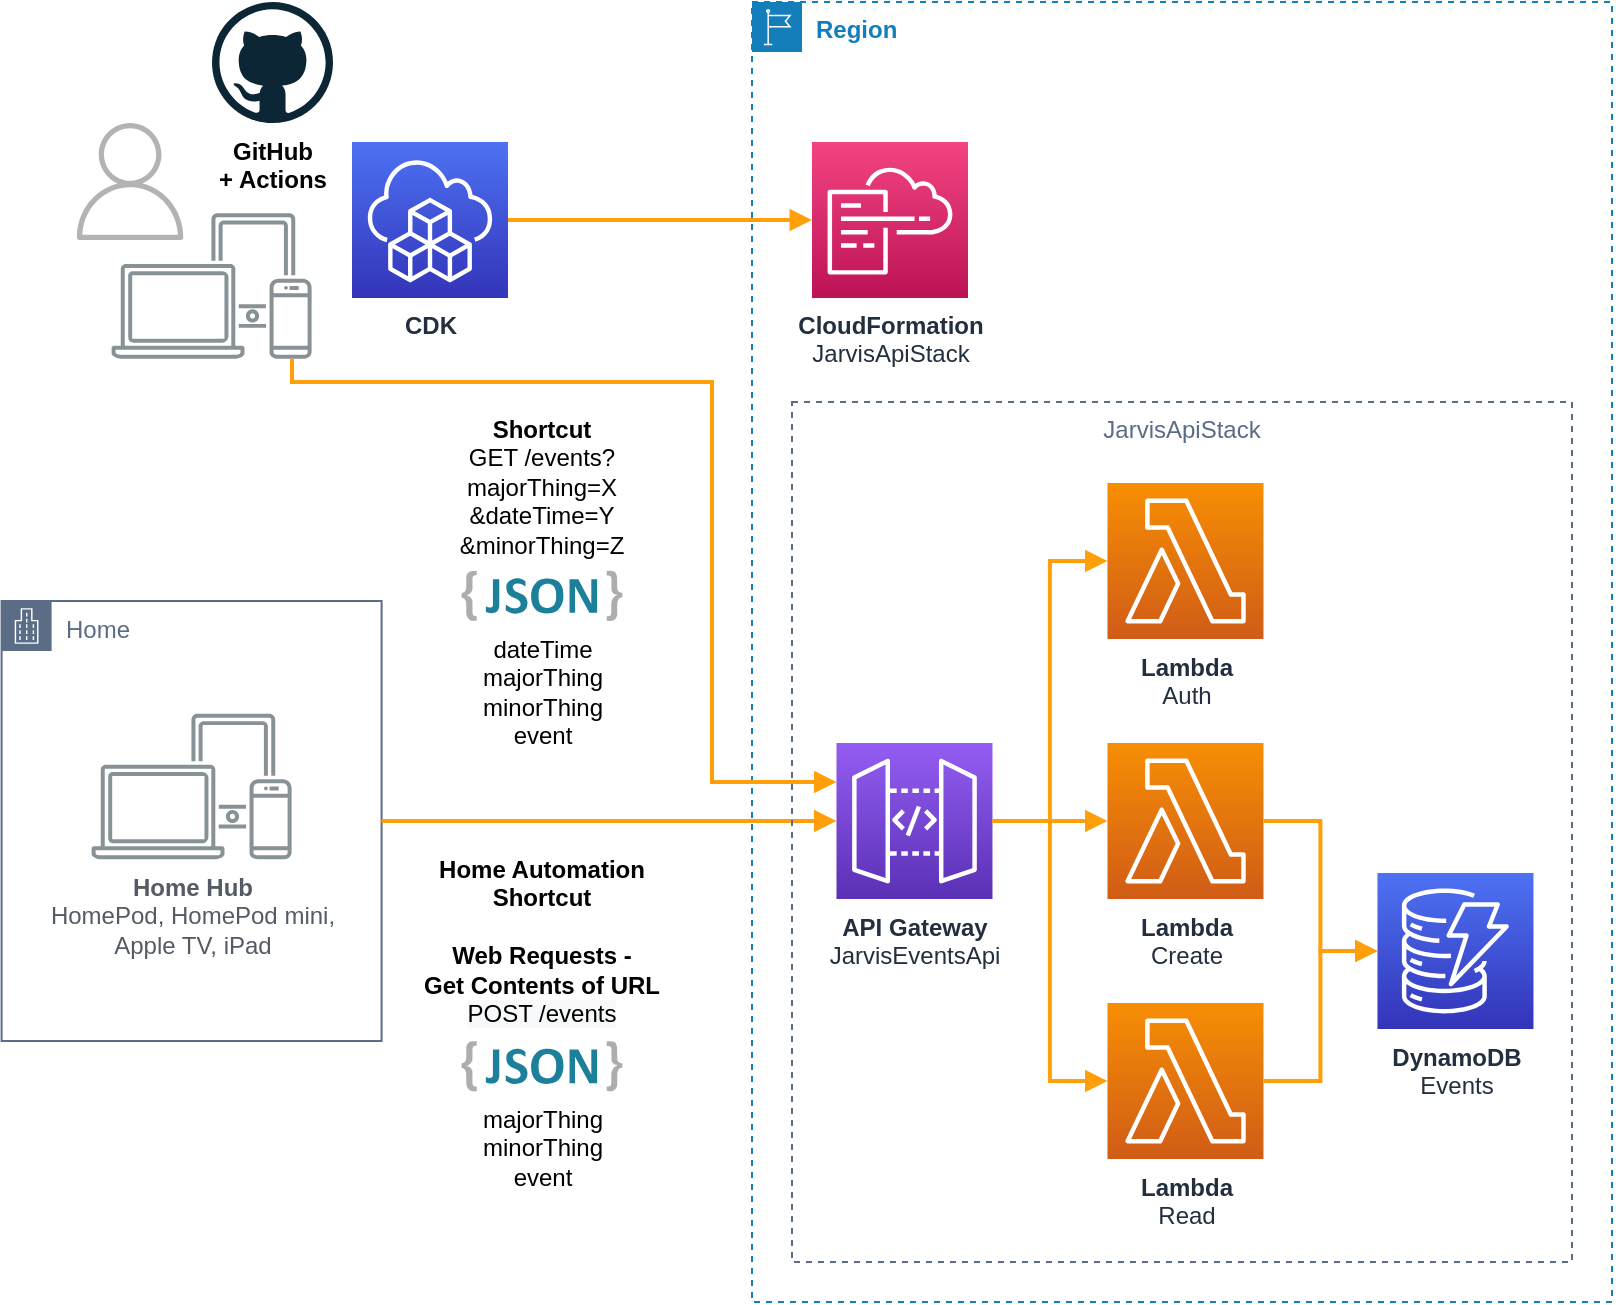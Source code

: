 <mxfile version="15.8.4" type="device"><diagram id="7KKgtuNoomuF8-GEewBv" name="Page-1"><mxGraphModel dx="1106" dy="822" grid="1" gridSize="10" guides="1" tooltips="1" connect="1" arrows="1" fold="1" page="1" pageScale="1" pageWidth="1169" pageHeight="827" math="0" shadow="0"><root><mxCell id="0"/><mxCell id="1" parent="0"/><mxCell id="W9HmiJd4bcyx8Rg_Jk9Q-19" value="Region" style="points=[[0,0],[0.25,0],[0.5,0],[0.75,0],[1,0],[1,0.25],[1,0.5],[1,0.75],[1,1],[0.75,1],[0.5,1],[0.25,1],[0,1],[0,0.75],[0,0.5],[0,0.25]];outlineConnect=0;gradientColor=none;html=1;whiteSpace=wrap;fontSize=12;fontStyle=1;shape=mxgraph.aws4.group;grIcon=mxgraph.aws4.group_region;strokeColor=#147EBA;fillColor=none;verticalAlign=top;align=left;spacingLeft=30;fontColor=#147EBA;dashed=1;" parent="1" vertex="1"><mxGeometry x="570" y="120" width="430" height="650" as="geometry"/></mxCell><mxCell id="W9HmiJd4bcyx8Rg_Jk9Q-85" value="Home" style="points=[[0,0],[0.25,0],[0.5,0],[0.75,0],[1,0],[1,0.25],[1,0.5],[1,0.75],[1,1],[0.75,1],[0.5,1],[0.25,1],[0,1],[0,0.75],[0,0.5],[0,0.25]];outlineConnect=0;gradientColor=none;html=1;whiteSpace=wrap;fontSize=12;fontStyle=0;shape=mxgraph.aws4.group;grIcon=mxgraph.aws4.group_corporate_data_center;strokeColor=#5A6C86;fillColor=none;verticalAlign=top;align=left;spacingLeft=30;fontColor=#5A6C86;dashed=0;" parent="1" vertex="1"><mxGeometry x="194.8" y="419.5" width="190" height="220" as="geometry"/></mxCell><mxCell id="W9HmiJd4bcyx8Rg_Jk9Q-4" value="&lt;b&gt;API Gateway&lt;/b&gt;&lt;br&gt;JarvisEventsApi" style="sketch=0;points=[[0,0,0],[0.25,0,0],[0.5,0,0],[0.75,0,0],[1,0,0],[0,1,0],[0.25,1,0],[0.5,1,0],[0.75,1,0],[1,1,0],[0,0.25,0],[0,0.5,0],[0,0.75,0],[1,0.25,0],[1,0.5,0],[1,0.75,0]];outlineConnect=0;fontColor=#232F3E;gradientColor=#945DF2;gradientDirection=north;fillColor=#5A30B5;strokeColor=#ffffff;dashed=0;verticalLabelPosition=bottom;verticalAlign=top;align=center;html=1;fontSize=12;fontStyle=0;aspect=fixed;shape=mxgraph.aws4.resourceIcon;resIcon=mxgraph.aws4.api_gateway;" parent="1" vertex="1"><mxGeometry x="612.24" y="490.5" width="78" height="78" as="geometry"/></mxCell><mxCell id="W9HmiJd4bcyx8Rg_Jk9Q-5" value="&lt;b&gt;Lambda&lt;/b&gt;&lt;br&gt;Auth" style="sketch=0;points=[[0,0,0],[0.25,0,0],[0.5,0,0],[0.75,0,0],[1,0,0],[0,1,0],[0.25,1,0],[0.5,1,0],[0.75,1,0],[1,1,0],[0,0.25,0],[0,0.5,0],[0,0.75,0],[1,0.25,0],[1,0.5,0],[1,0.75,0]];outlineConnect=0;fontColor=#232F3E;gradientColor=#F78E04;gradientDirection=north;fillColor=#D05C17;strokeColor=#ffffff;dashed=0;verticalLabelPosition=bottom;verticalAlign=top;align=center;html=1;fontSize=12;fontStyle=0;aspect=fixed;shape=mxgraph.aws4.resourceIcon;resIcon=mxgraph.aws4.lambda;" parent="1" vertex="1"><mxGeometry x="747.74" y="360.5" width="78" height="78" as="geometry"/></mxCell><mxCell id="W9HmiJd4bcyx8Rg_Jk9Q-6" value="&lt;b&gt;DynamoDB&lt;/b&gt;&lt;br&gt;Events" style="sketch=0;points=[[0,0,0],[0.25,0,0],[0.5,0,0],[0.75,0,0],[1,0,0],[0,1,0],[0.25,1,0],[0.5,1,0],[0.75,1,0],[1,1,0],[0,0.25,0],[0,0.5,0],[0,0.75,0],[1,0.25,0],[1,0.5,0],[1,0.75,0]];outlineConnect=0;fontColor=#232F3E;gradientColor=#4D72F3;gradientDirection=north;fillColor=#3334B9;strokeColor=#ffffff;dashed=0;verticalLabelPosition=bottom;verticalAlign=top;align=center;html=1;fontSize=12;fontStyle=0;aspect=fixed;shape=mxgraph.aws4.resourceIcon;resIcon=mxgraph.aws4.dynamodb;" parent="1" vertex="1"><mxGeometry x="882.74" y="555.5" width="78" height="78" as="geometry"/></mxCell><mxCell id="W9HmiJd4bcyx8Rg_Jk9Q-16" value="&lt;font style=&quot;font-size: 12px&quot;&gt;&lt;b&gt;Home Hub&lt;/b&gt;&lt;br&gt;HomePod, HomePod mini,&lt;br&gt;Apple TV, iPad&lt;/font&gt;" style="sketch=0;outlineConnect=0;gradientColor=none;fontColor=#545B64;strokeColor=none;fillColor=#879196;dashed=0;verticalLabelPosition=bottom;verticalAlign=top;align=center;html=1;fontSize=12;fontStyle=0;aspect=fixed;shape=mxgraph.aws4.illustration_devices;pointerEvents=1" parent="1" vertex="1"><mxGeometry x="239.8" y="475.8" width="100" height="73" as="geometry"/></mxCell><mxCell id="W9HmiJd4bcyx8Rg_Jk9Q-21" value="&lt;b&gt;CDK&lt;/b&gt;" style="sketch=0;points=[[0,0,0],[0.25,0,0],[0.5,0,0],[0.75,0,0],[1,0,0],[0,1,0],[0.25,1,0],[0.5,1,0],[0.75,1,0],[1,1,0],[0,0.25,0],[0,0.5,0],[0,0.75,0],[1,0.25,0],[1,0.5,0],[1,0.75,0]];outlineConnect=0;fontColor=#232F3E;gradientColor=#4D72F3;gradientDirection=north;fillColor=#3334B9;strokeColor=#ffffff;dashed=0;verticalLabelPosition=bottom;verticalAlign=top;align=center;html=1;fontSize=12;fontStyle=0;aspect=fixed;shape=mxgraph.aws4.resourceIcon;resIcon=mxgraph.aws4.cloud_development_kit;" parent="1" vertex="1"><mxGeometry x="370" y="190" width="78" height="78" as="geometry"/></mxCell><mxCell id="W9HmiJd4bcyx8Rg_Jk9Q-23" value="&lt;b&gt;CloudFormation&lt;br&gt;&lt;/b&gt;JarvisApiStack&lt;b&gt;&lt;br&gt;&lt;/b&gt;" style="sketch=0;points=[[0,0,0],[0.25,0,0],[0.5,0,0],[0.75,0,0],[1,0,0],[0,1,0],[0.25,1,0],[0.5,1,0],[0.75,1,0],[1,1,0],[0,0.25,0],[0,0.5,0],[0,0.75,0],[1,0.25,0],[1,0.5,0],[1,0.75,0]];points=[[0,0,0],[0.25,0,0],[0.5,0,0],[0.75,0,0],[1,0,0],[0,1,0],[0.25,1,0],[0.5,1,0],[0.75,1,0],[1,1,0],[0,0.25,0],[0,0.5,0],[0,0.75,0],[1,0.25,0],[1,0.5,0],[1,0.75,0]];outlineConnect=0;fontColor=#232F3E;gradientColor=#F34482;gradientDirection=north;fillColor=#BC1356;strokeColor=#ffffff;dashed=0;verticalLabelPosition=bottom;verticalAlign=top;align=center;html=1;fontSize=12;fontStyle=0;aspect=fixed;shape=mxgraph.aws4.resourceIcon;resIcon=mxgraph.aws4.cloudformation;" parent="1" vertex="1"><mxGeometry x="600" y="190" width="78" height="78" as="geometry"/></mxCell><mxCell id="W9HmiJd4bcyx8Rg_Jk9Q-27" value="&lt;b&gt;GitHub&lt;br&gt;+ Actions&lt;/b&gt;" style="dashed=0;outlineConnect=0;html=1;align=center;labelPosition=center;verticalLabelPosition=bottom;verticalAlign=top;shape=mxgraph.weblogos.github" parent="1" vertex="1"><mxGeometry x="300" y="120" width="60.5" height="60.5" as="geometry"/></mxCell><mxCell id="W9HmiJd4bcyx8Rg_Jk9Q-7" value="&lt;b&gt;Lambda&lt;/b&gt;&lt;br&gt;Create" style="sketch=0;points=[[0,0,0],[0.25,0,0],[0.5,0,0],[0.75,0,0],[1,0,0],[0,1,0],[0.25,1,0],[0.5,1,0],[0.75,1,0],[1,1,0],[0,0.25,0],[0,0.5,0],[0,0.75,0],[1,0.25,0],[1,0.5,0],[1,0.75,0]];outlineConnect=0;fontColor=#232F3E;gradientColor=#F78E04;gradientDirection=north;fillColor=#D05C17;strokeColor=#ffffff;dashed=0;verticalLabelPosition=bottom;verticalAlign=top;align=center;html=1;fontSize=12;fontStyle=0;aspect=fixed;shape=mxgraph.aws4.resourceIcon;resIcon=mxgraph.aws4.lambda;" parent="1" vertex="1"><mxGeometry x="747.74" y="490.5" width="78" height="78" as="geometry"/></mxCell><mxCell id="W9HmiJd4bcyx8Rg_Jk9Q-8" value="&lt;b&gt;Lambda&lt;/b&gt;&lt;br&gt;Read" style="sketch=0;points=[[0,0,0],[0.25,0,0],[0.5,0,0],[0.75,0,0],[1,0,0],[0,1,0],[0.25,1,0],[0.5,1,0],[0.75,1,0],[1,1,0],[0,0.25,0],[0,0.5,0],[0,0.75,0],[1,0.25,0],[1,0.5,0],[1,0.75,0]];outlineConnect=0;fontColor=#232F3E;gradientColor=#F78E04;gradientDirection=north;fillColor=#D05C17;strokeColor=#ffffff;dashed=0;verticalLabelPosition=bottom;verticalAlign=top;align=center;html=1;fontSize=12;fontStyle=0;aspect=fixed;shape=mxgraph.aws4.resourceIcon;resIcon=mxgraph.aws4.lambda;" parent="1" vertex="1"><mxGeometry x="747.74" y="620.5" width="78" height="78" as="geometry"/></mxCell><mxCell id="W9HmiJd4bcyx8Rg_Jk9Q-62" value="" style="group" parent="1" vertex="1" connectable="0"><mxGeometry x="229.8" y="180.5" width="120" height="118" as="geometry"/></mxCell><mxCell id="W9HmiJd4bcyx8Rg_Jk9Q-45" value="" style="sketch=0;outlineConnect=0;fontColor=#232F3E;gradientColor=none;fillColor=#B3B3B3;strokeColor=none;dashed=0;verticalLabelPosition=bottom;verticalAlign=top;align=center;html=1;fontSize=12;fontStyle=0;aspect=fixed;pointerEvents=1;shape=mxgraph.aws4.user;" parent="W9HmiJd4bcyx8Rg_Jk9Q-62" vertex="1"><mxGeometry width="58.5" height="58.5" as="geometry"/></mxCell><mxCell id="W9HmiJd4bcyx8Rg_Jk9Q-18" value="&lt;b&gt;&lt;br&gt;&lt;/b&gt;" style="sketch=0;outlineConnect=0;gradientColor=none;fontColor=#545B64;strokeColor=none;fillColor=#879196;dashed=0;verticalLabelPosition=bottom;verticalAlign=top;align=center;html=1;fontSize=12;fontStyle=0;aspect=fixed;shape=mxgraph.aws4.illustration_devices;pointerEvents=1" parent="W9HmiJd4bcyx8Rg_Jk9Q-62" vertex="1"><mxGeometry x="20" y="45" width="100" height="73" as="geometry"/></mxCell><mxCell id="W9HmiJd4bcyx8Rg_Jk9Q-64" value="" style="edgeStyle=orthogonalEdgeStyle;html=1;endArrow=block;elbow=vertical;startArrow=none;endFill=1;strokeColor=#FF9F0A;rounded=0;fontSize=12;entryX=0;entryY=0.5;entryDx=0;entryDy=0;entryPerimeter=0;exitX=1;exitY=0.5;exitDx=0;exitDy=0;exitPerimeter=0;strokeWidth=2;" parent="1" source="W9HmiJd4bcyx8Rg_Jk9Q-4" target="W9HmiJd4bcyx8Rg_Jk9Q-5" edge="1"><mxGeometry width="100" relative="1" as="geometry"><mxPoint x="582" y="371.5" as="sourcePoint"/><mxPoint x="682" y="371.5" as="targetPoint"/></mxGeometry></mxCell><mxCell id="W9HmiJd4bcyx8Rg_Jk9Q-65" value="" style="edgeStyle=orthogonalEdgeStyle;html=1;endArrow=block;elbow=vertical;startArrow=none;endFill=1;strokeColor=#FF9F0A;rounded=0;fontSize=12;entryX=0;entryY=0.5;entryDx=0;entryDy=0;entryPerimeter=0;exitX=1;exitY=0.5;exitDx=0;exitDy=0;exitPerimeter=0;strokeWidth=2;" parent="1" source="W9HmiJd4bcyx8Rg_Jk9Q-4" target="W9HmiJd4bcyx8Rg_Jk9Q-7" edge="1"><mxGeometry width="100" relative="1" as="geometry"><mxPoint x="700.24" y="539.5" as="sourcePoint"/><mxPoint x="757.74" y="409.5" as="targetPoint"/></mxGeometry></mxCell><mxCell id="W9HmiJd4bcyx8Rg_Jk9Q-66" value="" style="edgeStyle=orthogonalEdgeStyle;html=1;endArrow=block;elbow=vertical;startArrow=none;endFill=1;strokeColor=#FF9F0A;rounded=0;fontSize=12;entryX=0;entryY=0.5;entryDx=0;entryDy=0;entryPerimeter=0;exitX=1;exitY=0.5;exitDx=0;exitDy=0;exitPerimeter=0;strokeWidth=2;" parent="1" source="W9HmiJd4bcyx8Rg_Jk9Q-4" target="W9HmiJd4bcyx8Rg_Jk9Q-8" edge="1"><mxGeometry width="100" relative="1" as="geometry"><mxPoint x="700.24" y="539.5" as="sourcePoint"/><mxPoint x="757.74" y="539.5" as="targetPoint"/></mxGeometry></mxCell><mxCell id="W9HmiJd4bcyx8Rg_Jk9Q-67" value="" style="edgeStyle=orthogonalEdgeStyle;html=1;endArrow=block;elbow=vertical;startArrow=none;endFill=1;strokeColor=#FF9F0A;rounded=0;fontSize=12;entryX=0;entryY=0.5;entryDx=0;entryDy=0;entryPerimeter=0;exitX=1;exitY=0.5;exitDx=0;exitDy=0;exitPerimeter=0;strokeWidth=2;" parent="1" source="W9HmiJd4bcyx8Rg_Jk9Q-7" target="W9HmiJd4bcyx8Rg_Jk9Q-6" edge="1"><mxGeometry width="100" relative="1" as="geometry"><mxPoint x="700.24" y="539.5" as="sourcePoint"/><mxPoint x="757.74" y="669.5" as="targetPoint"/></mxGeometry></mxCell><mxCell id="W9HmiJd4bcyx8Rg_Jk9Q-68" value="" style="edgeStyle=orthogonalEdgeStyle;html=1;endArrow=block;elbow=vertical;startArrow=none;endFill=1;strokeColor=#FF9F0A;rounded=0;fontSize=12;entryX=0;entryY=0.5;entryDx=0;entryDy=0;entryPerimeter=0;exitX=1;exitY=0.5;exitDx=0;exitDy=0;exitPerimeter=0;strokeWidth=2;" parent="1" source="W9HmiJd4bcyx8Rg_Jk9Q-8" target="W9HmiJd4bcyx8Rg_Jk9Q-6" edge="1"><mxGeometry width="100" relative="1" as="geometry"><mxPoint x="835.74" y="539.5" as="sourcePoint"/><mxPoint x="892.74" y="604.5" as="targetPoint"/></mxGeometry></mxCell><mxCell id="W9HmiJd4bcyx8Rg_Jk9Q-74" value="" style="edgeStyle=orthogonalEdgeStyle;html=1;endArrow=block;elbow=vertical;startArrow=none;endFill=1;strokeColor=#FF9F0A;rounded=0;fontSize=12;entryX=0;entryY=0.5;entryDx=0;entryDy=0;entryPerimeter=0;exitX=1;exitY=0.5;exitDx=0;exitDy=0;exitPerimeter=0;strokeWidth=2;" parent="1" source="W9HmiJd4bcyx8Rg_Jk9Q-21" target="W9HmiJd4bcyx8Rg_Jk9Q-23" edge="1"><mxGeometry width="100" relative="1" as="geometry"><mxPoint x="893.74" y="668.5" as="sourcePoint"/><mxPoint x="950.74" y="733.5" as="targetPoint"/></mxGeometry></mxCell><mxCell id="W9HmiJd4bcyx8Rg_Jk9Q-77" value="" style="html=1;endArrow=block;elbow=vertical;startArrow=none;endFill=1;strokeColor=#FF9F0A;fontSize=12;entryX=0;entryY=0.5;entryDx=0;entryDy=0;entryPerimeter=0;rounded=0;exitX=1;exitY=0.5;exitDx=0;exitDy=0;strokeWidth=2;" parent="1" source="W9HmiJd4bcyx8Rg_Jk9Q-85" target="W9HmiJd4bcyx8Rg_Jk9Q-4" edge="1"><mxGeometry width="100" relative="1" as="geometry"><mxPoint x="698.24" y="608.5" as="sourcePoint"/><mxPoint x="755.74" y="738.5" as="targetPoint"/></mxGeometry></mxCell><mxCell id="W9HmiJd4bcyx8Rg_Jk9Q-78" value="" style="html=1;endArrow=block;elbow=vertical;startArrow=none;endFill=1;strokeColor=#FF9F0A;fontSize=12;entryX=0;entryY=0.25;entryDx=0;entryDy=0;entryPerimeter=0;rounded=0;strokeWidth=2;edgeStyle=orthogonalEdgeStyle;" parent="1" source="W9HmiJd4bcyx8Rg_Jk9Q-18" target="W9HmiJd4bcyx8Rg_Jk9Q-4" edge="1"><mxGeometry width="100" relative="1" as="geometry"><mxPoint x="230" y="350.5" as="sourcePoint"/><mxPoint x="620.24" y="608.5" as="targetPoint"/><Array as="points"><mxPoint x="340" y="310"/><mxPoint x="550" y="310"/><mxPoint x="550" y="510"/></Array></mxGeometry></mxCell><mxCell id="W9HmiJd4bcyx8Rg_Jk9Q-90" value="" style="group" parent="1" vertex="1" connectable="0"><mxGeometry x="395" y="540" width="140" height="124.7" as="geometry"/></mxCell><mxCell id="W9HmiJd4bcyx8Rg_Jk9Q-50" value="&lt;font style=&quot;font-size: 12px&quot;&gt;majorThing&lt;br&gt;minorThing&lt;br&gt;event&lt;/font&gt;" style="dashed=0;outlineConnect=0;html=1;align=center;labelPosition=center;verticalLabelPosition=bottom;verticalAlign=top;shape=mxgraph.weblogos.json_2;fontSize=12;fillColor=#B3B3B3;" parent="W9HmiJd4bcyx8Rg_Jk9Q-90" vertex="1"><mxGeometry x="29.8" y="99.5" width="80.4" height="25.2" as="geometry"/></mxCell><mxCell id="W9HmiJd4bcyx8Rg_Jk9Q-75" value="&lt;b style=&quot;color: rgb(0 , 0 , 0) ; font-family: &amp;#34;helvetica&amp;#34; ; font-style: normal ; letter-spacing: normal ; text-indent: 0px ; text-transform: none ; word-spacing: 0px ; font-size: 12px&quot;&gt;Home Automation&lt;br&gt;Shortcut&lt;br&gt;&lt;br&gt;Web Requests -&lt;br&gt;Get Contents of URL&lt;br&gt;&lt;/b&gt;&lt;span style=&quot;color: rgb(0 , 0 , 0) ; font-family: &amp;#34;helvetica&amp;#34; ; font-style: normal ; letter-spacing: normal ; text-indent: 0px ; text-transform: none ; word-spacing: 0px ; font-size: 12px ; background-color: rgb(248 , 249 , 250)&quot;&gt;POST /events&lt;/span&gt;" style="text;whiteSpace=wrap;html=1;fontSize=12;align=center;" parent="W9HmiJd4bcyx8Rg_Jk9Q-90" vertex="1"><mxGeometry width="140" height="90" as="geometry"/></mxCell><mxCell id="QC82m-KxOR37NpNkJqLr-1" value="" style="group" parent="1" vertex="1" connectable="0"><mxGeometry x="380" y="320" width="170" height="109.5" as="geometry"/></mxCell><mxCell id="W9HmiJd4bcyx8Rg_Jk9Q-56" value="&lt;font style=&quot;font-size: 12px&quot;&gt;dateTime&lt;br&gt;majorThing&lt;br&gt;minorThing&lt;br&gt;event&lt;/font&gt;" style="dashed=0;outlineConnect=0;html=1;align=center;labelPosition=center;verticalLabelPosition=bottom;verticalAlign=top;shape=mxgraph.weblogos.json_2;fontSize=12;fillColor=default;" parent="QC82m-KxOR37NpNkJqLr-1" vertex="1"><mxGeometry x="44.8" y="84.3" width="80.4" height="25.2" as="geometry"/></mxCell><mxCell id="W9HmiJd4bcyx8Rg_Jk9Q-76" value="&lt;b style=&quot;color: rgb(0 , 0 , 0) ; font-family: &amp;#34;helvetica&amp;#34; ; font-size: 12px ; font-style: normal ; letter-spacing: normal ; text-indent: 0px ; text-transform: none ; word-spacing: 0px ; background-color: rgb(255 , 255 , 255)&quot;&gt;Shortcut&lt;/b&gt;&lt;br style=&quot;color: rgb(0 , 0 , 0) ; font-family: &amp;#34;helvetica&amp;#34; ; font-size: 12px ; font-style: normal ; font-weight: 400 ; letter-spacing: normal ; text-indent: 0px ; text-transform: none ; word-spacing: 0px ; background-color: rgb(255 , 255 , 255)&quot;&gt;&lt;span style=&quot;color: rgb(0 , 0 , 0) ; font-family: &amp;#34;helvetica&amp;#34; ; font-size: 12px ; font-style: normal ; font-weight: 400 ; letter-spacing: normal ; text-indent: 0px ; text-transform: none ; word-spacing: 0px ; background-color: rgb(255 , 255 , 255) ; display: inline ; float: none&quot;&gt;GET /events?&lt;br&gt;majorThing=X&lt;br&gt;&lt;/span&gt;&amp;amp;dateTime=Y&lt;br style=&quot;color: rgb(0 , 0 , 0) ; font-family: &amp;#34;helvetica&amp;#34; ; font-size: 12px ; font-style: normal ; font-weight: 400 ; letter-spacing: normal ; text-indent: 0px ; text-transform: none ; word-spacing: 0px ; background-color: rgb(255 , 255 , 255)&quot;&gt;&lt;span style=&quot;color: rgb(0 , 0 , 0) ; font-family: &amp;#34;helvetica&amp;#34; ; font-size: 12px ; font-style: normal ; font-weight: 400 ; letter-spacing: normal ; text-indent: 0px ; text-transform: none ; word-spacing: 0px ; background-color: rgb(255 , 255 , 255) ; display: inline ; float: none&quot;&gt;&amp;amp;minorThing=Z&lt;/span&gt;" style="text;whiteSpace=wrap;html=1;fontSize=12;align=center;" parent="QC82m-KxOR37NpNkJqLr-1" vertex="1"><mxGeometry width="170" height="60" as="geometry"/></mxCell><mxCell id="QC82m-KxOR37NpNkJqLr-5" value="JarvisApiStack" style="fillColor=none;strokeColor=#5A6C86;dashed=1;verticalAlign=top;fontStyle=0;fontColor=#5A6C86;shadow=0;glass=0;sketch=0;" parent="1" vertex="1"><mxGeometry x="590" y="320" width="390" height="430" as="geometry"/></mxCell></root></mxGraphModel></diagram></mxfile>